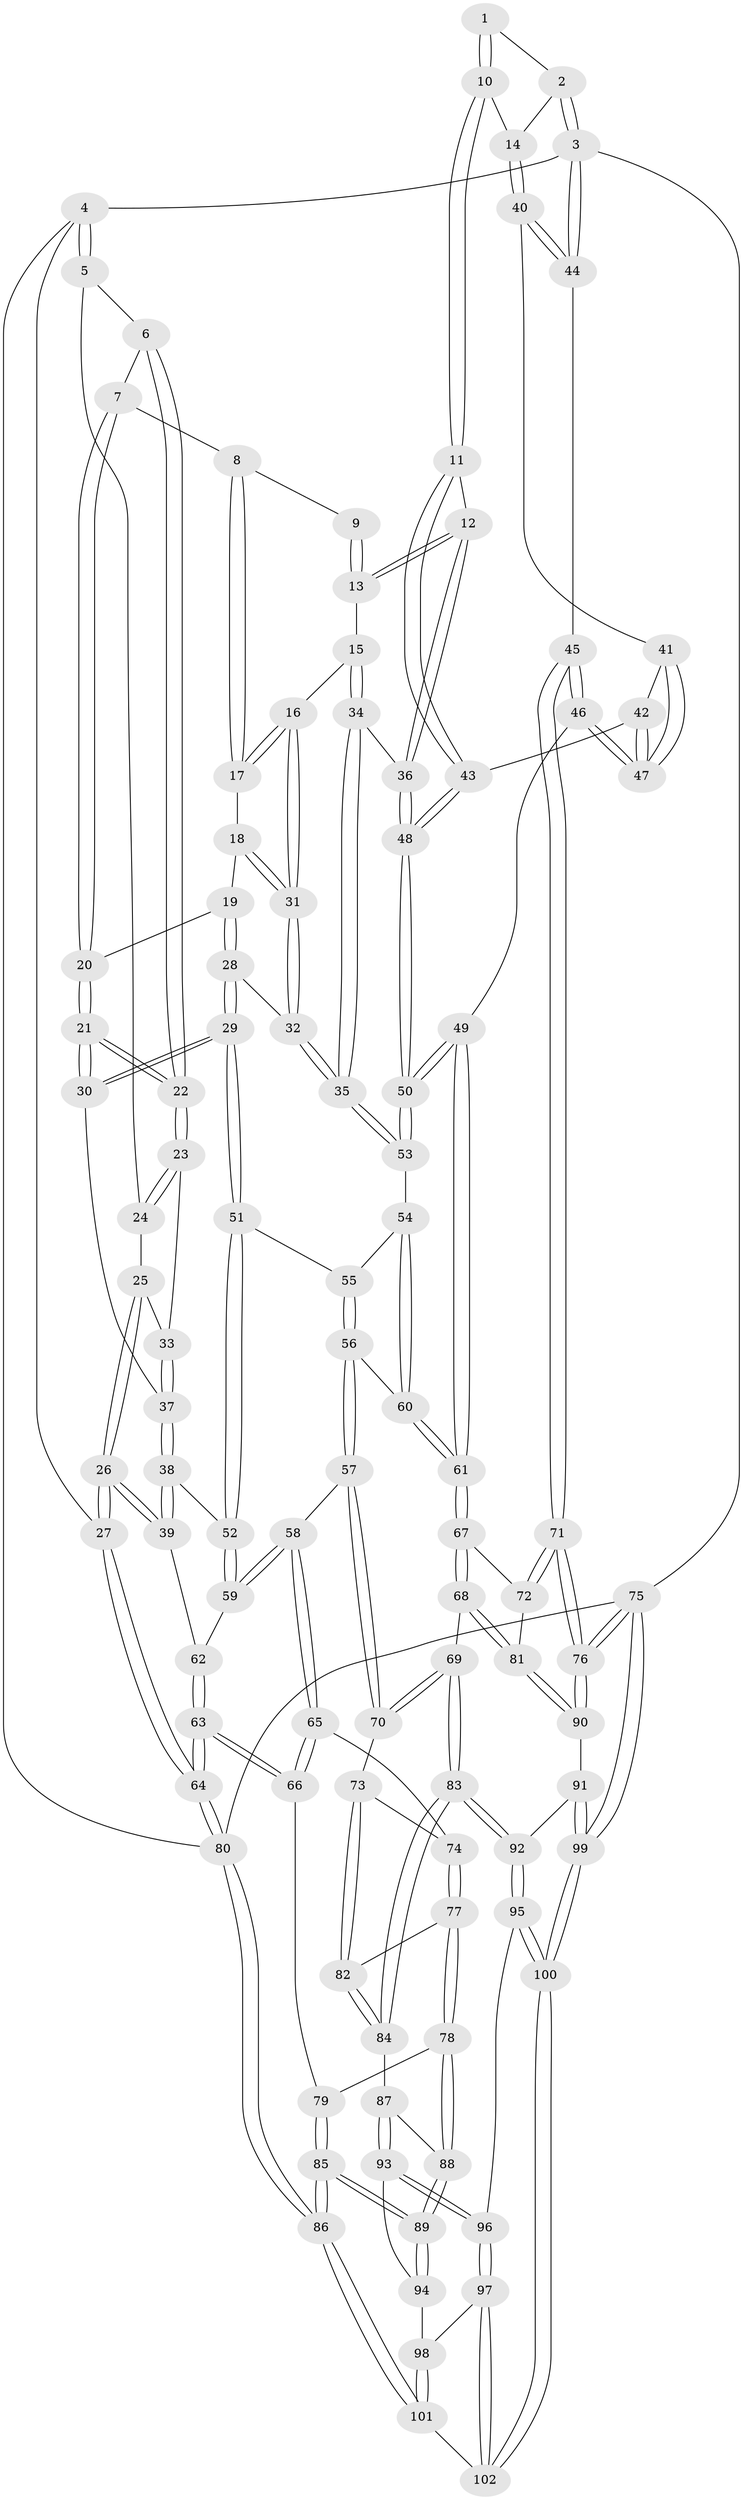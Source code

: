 // Generated by graph-tools (version 1.1) at 2025/38/03/09/25 02:38:23]
// undirected, 102 vertices, 252 edges
graph export_dot {
graph [start="1"]
  node [color=gray90,style=filled];
  1 [pos="+0.8143541097014372+0"];
  2 [pos="+0.9356838995167763+0"];
  3 [pos="+1+0"];
  4 [pos="+0+0"];
  5 [pos="+0+0"];
  6 [pos="+0+0"];
  7 [pos="+0.4056849930891795+0"];
  8 [pos="+0.6209018029032475+0"];
  9 [pos="+0.7190086789054755+0"];
  10 [pos="+0.843338152450613+0.10313404402742396"];
  11 [pos="+0.8013933790487968+0.14416252351630873"];
  12 [pos="+0.8006285988517426+0.1443764776224022"];
  13 [pos="+0.7332836788910867+0.09092887366949068"];
  14 [pos="+0.9585951370994773+0.11542487894360845"];
  15 [pos="+0.6374462151528576+0.08203179477521884"];
  16 [pos="+0.6262122277957197+0.06226114573636804"];
  17 [pos="+0.6159033868901889+0.0010068595078193757"];
  18 [pos="+0.49935807038196506+0.08679089703079927"];
  19 [pos="+0.48819777509132967+0.07891611551209697"];
  20 [pos="+0.3784023900328991+0"];
  21 [pos="+0.2979977566416084+0.12185436733100705"];
  22 [pos="+0.25664097723359863+0.10401179964288627"];
  23 [pos="+0.17961103852477078+0.08044115468072738"];
  24 [pos="+0.1084047137295853+0.023351512163089987"];
  25 [pos="+0.07911098465405324+0.10784373986714627"];
  26 [pos="+0+0.26539469926434806"];
  27 [pos="+0+0.2656410327962374"];
  28 [pos="+0.3944143327203729+0.20760067798555948"];
  29 [pos="+0.3508744731336737+0.22481208272368108"];
  30 [pos="+0.2986977445732106+0.12949058202206812"];
  31 [pos="+0.5203688487738873+0.11717448074245537"];
  32 [pos="+0.525366360931264+0.1732593947192011"];
  33 [pos="+0.12191226992372692+0.13243238556931775"];
  34 [pos="+0.6257297118692974+0.22911557873879193"];
  35 [pos="+0.621355258004098+0.23409827828526128"];
  36 [pos="+0.7644902598965156+0.18143560990396448"];
  37 [pos="+0.12453139566236568+0.22113878094420805"];
  38 [pos="+0.11577199438824438+0.23050943275353564"];
  39 [pos="+0.0447010901042518+0.2901774463952677"];
  40 [pos="+0.9834370843354041+0.13018006015125388"];
  41 [pos="+0.9780882921427579+0.14122868271344013"];
  42 [pos="+0.8780755268127858+0.23924634733197203"];
  43 [pos="+0.8757141325302693+0.23893228709021577"];
  44 [pos="+1+0.1340749756699517"];
  45 [pos="+1+0.4560887579878451"];
  46 [pos="+1+0.42622442985760434"];
  47 [pos="+0.9493713682461817+0.2808266663801026"];
  48 [pos="+0.7991339107867602+0.3512072381443553"];
  49 [pos="+0.8163273918449606+0.447582807096449"];
  50 [pos="+0.792996312410545+0.3809314239264267"];
  51 [pos="+0.35102298039093005+0.2327022647338901"];
  52 [pos="+0.31853822566195755+0.29105812298349676"];
  53 [pos="+0.6186574690564345+0.2595726442234442"];
  54 [pos="+0.5985102390645646+0.2855398647938307"];
  55 [pos="+0.4403021287184073+0.2910435298706844"];
  56 [pos="+0.4935705779416398+0.46393045637013863"];
  57 [pos="+0.39670390706480935+0.5130962794358522"];
  58 [pos="+0.34123772920450174+0.5122542288597584"];
  59 [pos="+0.2711883553295438+0.39757574650264604"];
  60 [pos="+0.5630615984752935+0.45589916330877606"];
  61 [pos="+0.7210779231715703+0.558550196377201"];
  62 [pos="+0.1654679680169636+0.3870019729821083"];
  63 [pos="+0.005475502375350999+0.6771884185508327"];
  64 [pos="+0+0.7530180235693325"];
  65 [pos="+0.27859477705832086+0.6104102254441582"];
  66 [pos="+0.20780530352232132+0.6597827424061335"];
  67 [pos="+0.7212955122691692+0.6021392486638454"];
  68 [pos="+0.6864768151109542+0.6628191890987832"];
  69 [pos="+0.6857926385095916+0.6636778947706353"];
  70 [pos="+0.5024789281969373+0.6719568647890457"];
  71 [pos="+1+0.6809827033276847"];
  72 [pos="+0.8944908609458402+0.6811865340562037"];
  73 [pos="+0.4677464756072707+0.7186943841920227"];
  74 [pos="+0.361850923825544+0.6911517804564523"];
  75 [pos="+1+1"];
  76 [pos="+1+1"];
  77 [pos="+0.36496458608734944+0.771229166869665"];
  78 [pos="+0.35219408171572764+0.786470457448035"];
  79 [pos="+0.2533089426925634+0.7485373215825064"];
  80 [pos="+0+1"];
  81 [pos="+0.8606140704769591+0.8203503592212602"];
  82 [pos="+0.4632638062116399+0.7596870873297966"];
  83 [pos="+0.6603904423607081+0.8179687402186908"];
  84 [pos="+0.4696229980974232+0.7820563567456478"];
  85 [pos="+0.2599251154774082+0.9585123960609148"];
  86 [pos="+0+1"];
  87 [pos="+0.4581175407557897+0.8221339792171919"];
  88 [pos="+0.3586610909381756+0.8308685540576985"];
  89 [pos="+0.30348577205197935+0.932845097559063"];
  90 [pos="+0.8659475697484057+0.8517181097166968"];
  91 [pos="+0.7329370048702929+0.8855293772438756"];
  92 [pos="+0.6623077929175155+0.8343515158995837"];
  93 [pos="+0.4725217560702451+0.8829023907265419"];
  94 [pos="+0.39314870763398085+0.92473558422249"];
  95 [pos="+0.6069971208406553+0.8915747470307365"];
  96 [pos="+0.5318919087328542+0.9166013414582422"];
  97 [pos="+0.5234336683171437+0.9439375040047764"];
  98 [pos="+0.43808470725843845+0.9737314592635508"];
  99 [pos="+0.8364307638722269+1"];
  100 [pos="+0.6662433310715586+1"];
  101 [pos="+0.4721431466965747+1"];
  102 [pos="+0.5001530389515046+1"];
  1 -- 2;
  1 -- 10;
  1 -- 10;
  2 -- 3;
  2 -- 3;
  2 -- 14;
  3 -- 4;
  3 -- 44;
  3 -- 44;
  3 -- 75;
  4 -- 5;
  4 -- 5;
  4 -- 27;
  4 -- 80;
  5 -- 6;
  5 -- 24;
  6 -- 7;
  6 -- 22;
  6 -- 22;
  7 -- 8;
  7 -- 20;
  7 -- 20;
  8 -- 9;
  8 -- 17;
  8 -- 17;
  9 -- 13;
  9 -- 13;
  10 -- 11;
  10 -- 11;
  10 -- 14;
  11 -- 12;
  11 -- 43;
  11 -- 43;
  12 -- 13;
  12 -- 13;
  12 -- 36;
  12 -- 36;
  13 -- 15;
  14 -- 40;
  14 -- 40;
  15 -- 16;
  15 -- 34;
  15 -- 34;
  16 -- 17;
  16 -- 17;
  16 -- 31;
  16 -- 31;
  17 -- 18;
  18 -- 19;
  18 -- 31;
  18 -- 31;
  19 -- 20;
  19 -- 28;
  19 -- 28;
  20 -- 21;
  20 -- 21;
  21 -- 22;
  21 -- 22;
  21 -- 30;
  21 -- 30;
  22 -- 23;
  22 -- 23;
  23 -- 24;
  23 -- 24;
  23 -- 33;
  24 -- 25;
  25 -- 26;
  25 -- 26;
  25 -- 33;
  26 -- 27;
  26 -- 27;
  26 -- 39;
  26 -- 39;
  27 -- 64;
  27 -- 64;
  28 -- 29;
  28 -- 29;
  28 -- 32;
  29 -- 30;
  29 -- 30;
  29 -- 51;
  29 -- 51;
  30 -- 37;
  31 -- 32;
  31 -- 32;
  32 -- 35;
  32 -- 35;
  33 -- 37;
  33 -- 37;
  34 -- 35;
  34 -- 35;
  34 -- 36;
  35 -- 53;
  35 -- 53;
  36 -- 48;
  36 -- 48;
  37 -- 38;
  37 -- 38;
  38 -- 39;
  38 -- 39;
  38 -- 52;
  39 -- 62;
  40 -- 41;
  40 -- 44;
  40 -- 44;
  41 -- 42;
  41 -- 47;
  41 -- 47;
  42 -- 43;
  42 -- 47;
  42 -- 47;
  43 -- 48;
  43 -- 48;
  44 -- 45;
  45 -- 46;
  45 -- 46;
  45 -- 71;
  45 -- 71;
  46 -- 47;
  46 -- 47;
  46 -- 49;
  48 -- 50;
  48 -- 50;
  49 -- 50;
  49 -- 50;
  49 -- 61;
  49 -- 61;
  50 -- 53;
  50 -- 53;
  51 -- 52;
  51 -- 52;
  51 -- 55;
  52 -- 59;
  52 -- 59;
  53 -- 54;
  54 -- 55;
  54 -- 60;
  54 -- 60;
  55 -- 56;
  55 -- 56;
  56 -- 57;
  56 -- 57;
  56 -- 60;
  57 -- 58;
  57 -- 70;
  57 -- 70;
  58 -- 59;
  58 -- 59;
  58 -- 65;
  58 -- 65;
  59 -- 62;
  60 -- 61;
  60 -- 61;
  61 -- 67;
  61 -- 67;
  62 -- 63;
  62 -- 63;
  63 -- 64;
  63 -- 64;
  63 -- 66;
  63 -- 66;
  64 -- 80;
  64 -- 80;
  65 -- 66;
  65 -- 66;
  65 -- 74;
  66 -- 79;
  67 -- 68;
  67 -- 68;
  67 -- 72;
  68 -- 69;
  68 -- 81;
  68 -- 81;
  69 -- 70;
  69 -- 70;
  69 -- 83;
  69 -- 83;
  70 -- 73;
  71 -- 72;
  71 -- 72;
  71 -- 76;
  71 -- 76;
  72 -- 81;
  73 -- 74;
  73 -- 82;
  73 -- 82;
  74 -- 77;
  74 -- 77;
  75 -- 76;
  75 -- 76;
  75 -- 99;
  75 -- 99;
  75 -- 80;
  76 -- 90;
  76 -- 90;
  77 -- 78;
  77 -- 78;
  77 -- 82;
  78 -- 79;
  78 -- 88;
  78 -- 88;
  79 -- 85;
  79 -- 85;
  80 -- 86;
  80 -- 86;
  81 -- 90;
  81 -- 90;
  82 -- 84;
  82 -- 84;
  83 -- 84;
  83 -- 84;
  83 -- 92;
  83 -- 92;
  84 -- 87;
  85 -- 86;
  85 -- 86;
  85 -- 89;
  85 -- 89;
  86 -- 101;
  86 -- 101;
  87 -- 88;
  87 -- 93;
  87 -- 93;
  88 -- 89;
  88 -- 89;
  89 -- 94;
  89 -- 94;
  90 -- 91;
  91 -- 92;
  91 -- 99;
  91 -- 99;
  92 -- 95;
  92 -- 95;
  93 -- 94;
  93 -- 96;
  93 -- 96;
  94 -- 98;
  95 -- 96;
  95 -- 100;
  95 -- 100;
  96 -- 97;
  96 -- 97;
  97 -- 98;
  97 -- 102;
  97 -- 102;
  98 -- 101;
  98 -- 101;
  99 -- 100;
  99 -- 100;
  100 -- 102;
  100 -- 102;
  101 -- 102;
}

